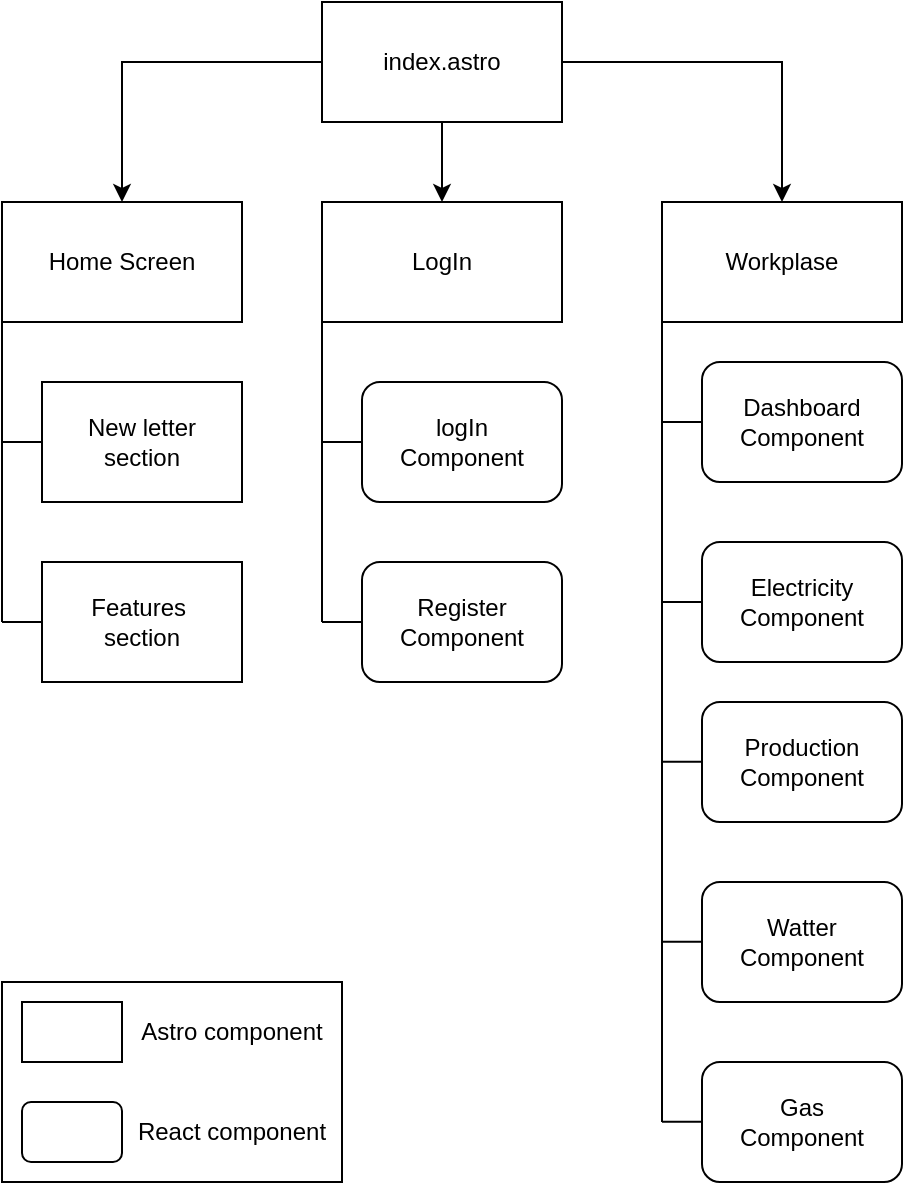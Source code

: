 <mxfile version="25.0.3">
  <diagram name="Page-1" id="sswgS9eTE9nbQPT62m9P">
    <mxGraphModel dx="548" dy="1458" grid="1" gridSize="10" guides="1" tooltips="1" connect="1" arrows="1" fold="1" page="1" pageScale="1" pageWidth="850" pageHeight="1100" math="0" shadow="0">
      <root>
        <mxCell id="0" />
        <mxCell id="1" parent="0" />
        <mxCell id="IjR76zxK27t0q7-WBlOw-40" value="" style="rounded=0;whiteSpace=wrap;html=1;" vertex="1" parent="1">
          <mxGeometry x="110" y="740" width="170" height="100" as="geometry" />
        </mxCell>
        <mxCell id="IjR76zxK27t0q7-WBlOw-13" style="edgeStyle=orthogonalEdgeStyle;rounded=0;orthogonalLoop=1;jettySize=auto;html=1;" edge="1" parent="1" source="IjR76zxK27t0q7-WBlOw-1" target="IjR76zxK27t0q7-WBlOw-4">
          <mxGeometry relative="1" as="geometry" />
        </mxCell>
        <mxCell id="IjR76zxK27t0q7-WBlOw-14" style="edgeStyle=orthogonalEdgeStyle;rounded=0;orthogonalLoop=1;jettySize=auto;html=1;entryX=0.5;entryY=0;entryDx=0;entryDy=0;" edge="1" parent="1" source="IjR76zxK27t0q7-WBlOw-1" target="IjR76zxK27t0q7-WBlOw-3">
          <mxGeometry relative="1" as="geometry" />
        </mxCell>
        <mxCell id="IjR76zxK27t0q7-WBlOw-15" style="edgeStyle=orthogonalEdgeStyle;rounded=0;orthogonalLoop=1;jettySize=auto;html=1;" edge="1" parent="1" source="IjR76zxK27t0q7-WBlOw-1" target="IjR76zxK27t0q7-WBlOw-2">
          <mxGeometry relative="1" as="geometry" />
        </mxCell>
        <mxCell id="IjR76zxK27t0q7-WBlOw-1" value="index.astro" style="rounded=0;whiteSpace=wrap;html=1;" vertex="1" parent="1">
          <mxGeometry x="270" y="250" width="120" height="60" as="geometry" />
        </mxCell>
        <mxCell id="IjR76zxK27t0q7-WBlOw-2" value="Workplase" style="rounded=0;whiteSpace=wrap;html=1;" vertex="1" parent="1">
          <mxGeometry x="440" y="350" width="120" height="60" as="geometry" />
        </mxCell>
        <mxCell id="IjR76zxK27t0q7-WBlOw-3" value="LogIn" style="rounded=0;whiteSpace=wrap;html=1;" vertex="1" parent="1">
          <mxGeometry x="270" y="350" width="120" height="60" as="geometry" />
        </mxCell>
        <mxCell id="IjR76zxK27t0q7-WBlOw-4" value="Home Screen" style="rounded=0;whiteSpace=wrap;html=1;" vertex="1" parent="1">
          <mxGeometry x="110" y="350" width="120" height="60" as="geometry" />
        </mxCell>
        <mxCell id="IjR76zxK27t0q7-WBlOw-9" style="edgeStyle=orthogonalEdgeStyle;rounded=0;orthogonalLoop=1;jettySize=auto;html=1;endArrow=none;endFill=0;" edge="1" parent="1" source="IjR76zxK27t0q7-WBlOw-5">
          <mxGeometry relative="1" as="geometry">
            <mxPoint x="270" y="470" as="targetPoint" />
          </mxGeometry>
        </mxCell>
        <mxCell id="IjR76zxK27t0q7-WBlOw-5" value="logIn&lt;div&gt;Component&lt;/div&gt;" style="rounded=1;whiteSpace=wrap;html=1;" vertex="1" parent="1">
          <mxGeometry x="290" y="440" width="100" height="60" as="geometry" />
        </mxCell>
        <mxCell id="IjR76zxK27t0q7-WBlOw-10" style="edgeStyle=orthogonalEdgeStyle;rounded=0;orthogonalLoop=1;jettySize=auto;html=1;endArrow=none;endFill=0;" edge="1" parent="1" source="IjR76zxK27t0q7-WBlOw-6">
          <mxGeometry relative="1" as="geometry">
            <mxPoint x="270" y="560" as="targetPoint" />
          </mxGeometry>
        </mxCell>
        <mxCell id="IjR76zxK27t0q7-WBlOw-6" value="Register&lt;div&gt;Component&lt;/div&gt;" style="rounded=1;whiteSpace=wrap;html=1;" vertex="1" parent="1">
          <mxGeometry x="290" y="530" width="100" height="60" as="geometry" />
        </mxCell>
        <mxCell id="IjR76zxK27t0q7-WBlOw-8" value="" style="endArrow=none;html=1;rounded=0;entryX=0;entryY=1;entryDx=0;entryDy=0;" edge="1" parent="1" target="IjR76zxK27t0q7-WBlOw-3">
          <mxGeometry width="50" height="50" relative="1" as="geometry">
            <mxPoint x="270" y="560" as="sourcePoint" />
            <mxPoint x="370" y="860" as="targetPoint" />
          </mxGeometry>
        </mxCell>
        <mxCell id="IjR76zxK27t0q7-WBlOw-26" style="edgeStyle=orthogonalEdgeStyle;rounded=0;orthogonalLoop=1;jettySize=auto;html=1;endArrow=none;endFill=0;" edge="1" parent="1" source="IjR76zxK27t0q7-WBlOw-16">
          <mxGeometry relative="1" as="geometry">
            <mxPoint x="440" y="460" as="targetPoint" />
          </mxGeometry>
        </mxCell>
        <mxCell id="IjR76zxK27t0q7-WBlOw-16" value="Dashboard&lt;br&gt;&lt;div&gt;Component&lt;/div&gt;" style="rounded=1;whiteSpace=wrap;html=1;" vertex="1" parent="1">
          <mxGeometry x="460" y="430" width="100" height="60" as="geometry" />
        </mxCell>
        <mxCell id="IjR76zxK27t0q7-WBlOw-17" value="Electricity&lt;div&gt;Component&lt;/div&gt;" style="rounded=1;whiteSpace=wrap;html=1;" vertex="1" parent="1">
          <mxGeometry x="460" y="520" width="100" height="60" as="geometry" />
        </mxCell>
        <mxCell id="IjR76zxK27t0q7-WBlOw-18" value="Watter&lt;div&gt;Component&lt;/div&gt;" style="rounded=1;whiteSpace=wrap;html=1;" vertex="1" parent="1">
          <mxGeometry x="460" y="690" width="100" height="60" as="geometry" />
        </mxCell>
        <mxCell id="IjR76zxK27t0q7-WBlOw-19" value="Gas&lt;div&gt;Component&lt;/div&gt;" style="rounded=1;whiteSpace=wrap;html=1;" vertex="1" parent="1">
          <mxGeometry x="460" y="780" width="100" height="60" as="geometry" />
        </mxCell>
        <mxCell id="IjR76zxK27t0q7-WBlOw-20" value="" style="endArrow=none;html=1;rounded=0;entryX=0;entryY=1;entryDx=0;entryDy=0;" edge="1" parent="1">
          <mxGeometry width="50" height="50" relative="1" as="geometry">
            <mxPoint x="440" y="810" as="sourcePoint" />
            <mxPoint x="440" y="410" as="targetPoint" />
          </mxGeometry>
        </mxCell>
        <mxCell id="IjR76zxK27t0q7-WBlOw-27" style="edgeStyle=orthogonalEdgeStyle;rounded=0;orthogonalLoop=1;jettySize=auto;html=1;endArrow=none;endFill=0;" edge="1" parent="1">
          <mxGeometry relative="1" as="geometry">
            <mxPoint x="440" y="550" as="targetPoint" />
            <mxPoint x="460" y="550" as="sourcePoint" />
          </mxGeometry>
        </mxCell>
        <mxCell id="IjR76zxK27t0q7-WBlOw-28" style="edgeStyle=orthogonalEdgeStyle;rounded=0;orthogonalLoop=1;jettySize=auto;html=1;endArrow=none;endFill=0;" edge="1" parent="1">
          <mxGeometry relative="1" as="geometry">
            <mxPoint x="440" y="629.9" as="targetPoint" />
            <mxPoint x="460" y="629.9" as="sourcePoint" />
          </mxGeometry>
        </mxCell>
        <mxCell id="IjR76zxK27t0q7-WBlOw-29" style="edgeStyle=orthogonalEdgeStyle;rounded=0;orthogonalLoop=1;jettySize=auto;html=1;endArrow=none;endFill=0;" edge="1" parent="1">
          <mxGeometry relative="1" as="geometry">
            <mxPoint x="440" y="719.9" as="targetPoint" />
            <mxPoint x="460" y="719.9" as="sourcePoint" />
          </mxGeometry>
        </mxCell>
        <mxCell id="IjR76zxK27t0q7-WBlOw-30" value="New letter&lt;div&gt;section&lt;/div&gt;" style="rounded=0;whiteSpace=wrap;html=1;" vertex="1" parent="1">
          <mxGeometry x="130" y="440" width="100" height="60" as="geometry" />
        </mxCell>
        <mxCell id="IjR76zxK27t0q7-WBlOw-31" value="Features&amp;nbsp;&lt;div&gt;section&lt;/div&gt;" style="rounded=0;whiteSpace=wrap;html=1;" vertex="1" parent="1">
          <mxGeometry x="130" y="530" width="100" height="60" as="geometry" />
        </mxCell>
        <mxCell id="IjR76zxK27t0q7-WBlOw-32" style="edgeStyle=orthogonalEdgeStyle;rounded=0;orthogonalLoop=1;jettySize=auto;html=1;endArrow=none;endFill=0;" edge="1" parent="1">
          <mxGeometry relative="1" as="geometry">
            <mxPoint x="110" y="470" as="targetPoint" />
            <mxPoint x="130" y="470" as="sourcePoint" />
          </mxGeometry>
        </mxCell>
        <mxCell id="IjR76zxK27t0q7-WBlOw-33" style="edgeStyle=orthogonalEdgeStyle;rounded=0;orthogonalLoop=1;jettySize=auto;html=1;endArrow=none;endFill=0;" edge="1" parent="1">
          <mxGeometry relative="1" as="geometry">
            <mxPoint x="110" y="560" as="targetPoint" />
            <mxPoint x="130" y="560" as="sourcePoint" />
          </mxGeometry>
        </mxCell>
        <mxCell id="IjR76zxK27t0q7-WBlOw-34" value="" style="endArrow=none;html=1;rounded=0;entryX=0;entryY=1;entryDx=0;entryDy=0;" edge="1" parent="1">
          <mxGeometry width="50" height="50" relative="1" as="geometry">
            <mxPoint x="110" y="560" as="sourcePoint" />
            <mxPoint x="110" y="410" as="targetPoint" />
          </mxGeometry>
        </mxCell>
        <mxCell id="IjR76zxK27t0q7-WBlOw-38" value="" style="rounded=0;whiteSpace=wrap;html=1;" vertex="1" parent="1">
          <mxGeometry x="120" y="750" width="50" height="30" as="geometry" />
        </mxCell>
        <mxCell id="IjR76zxK27t0q7-WBlOw-39" value="" style="rounded=1;whiteSpace=wrap;html=1;" vertex="1" parent="1">
          <mxGeometry x="120" y="800" width="50" height="30" as="geometry" />
        </mxCell>
        <mxCell id="IjR76zxK27t0q7-WBlOw-41" value="Astro component" style="text;html=1;align=center;verticalAlign=middle;whiteSpace=wrap;rounded=0;" vertex="1" parent="1">
          <mxGeometry x="170" y="750" width="110" height="30" as="geometry" />
        </mxCell>
        <mxCell id="IjR76zxK27t0q7-WBlOw-42" value="React component" style="text;html=1;align=center;verticalAlign=middle;whiteSpace=wrap;rounded=0;" vertex="1" parent="1">
          <mxGeometry x="160" y="800" width="130" height="30" as="geometry" />
        </mxCell>
        <mxCell id="IjR76zxK27t0q7-WBlOw-43" value="Production&lt;div&gt;Component&lt;/div&gt;" style="rounded=1;whiteSpace=wrap;html=1;" vertex="1" parent="1">
          <mxGeometry x="460" y="600" width="100" height="60" as="geometry" />
        </mxCell>
        <mxCell id="IjR76zxK27t0q7-WBlOw-45" style="edgeStyle=orthogonalEdgeStyle;rounded=0;orthogonalLoop=1;jettySize=auto;html=1;endArrow=none;endFill=0;" edge="1" parent="1">
          <mxGeometry relative="1" as="geometry">
            <mxPoint x="440" y="809.9" as="targetPoint" />
            <mxPoint x="460" y="809.9" as="sourcePoint" />
          </mxGeometry>
        </mxCell>
      </root>
    </mxGraphModel>
  </diagram>
</mxfile>
